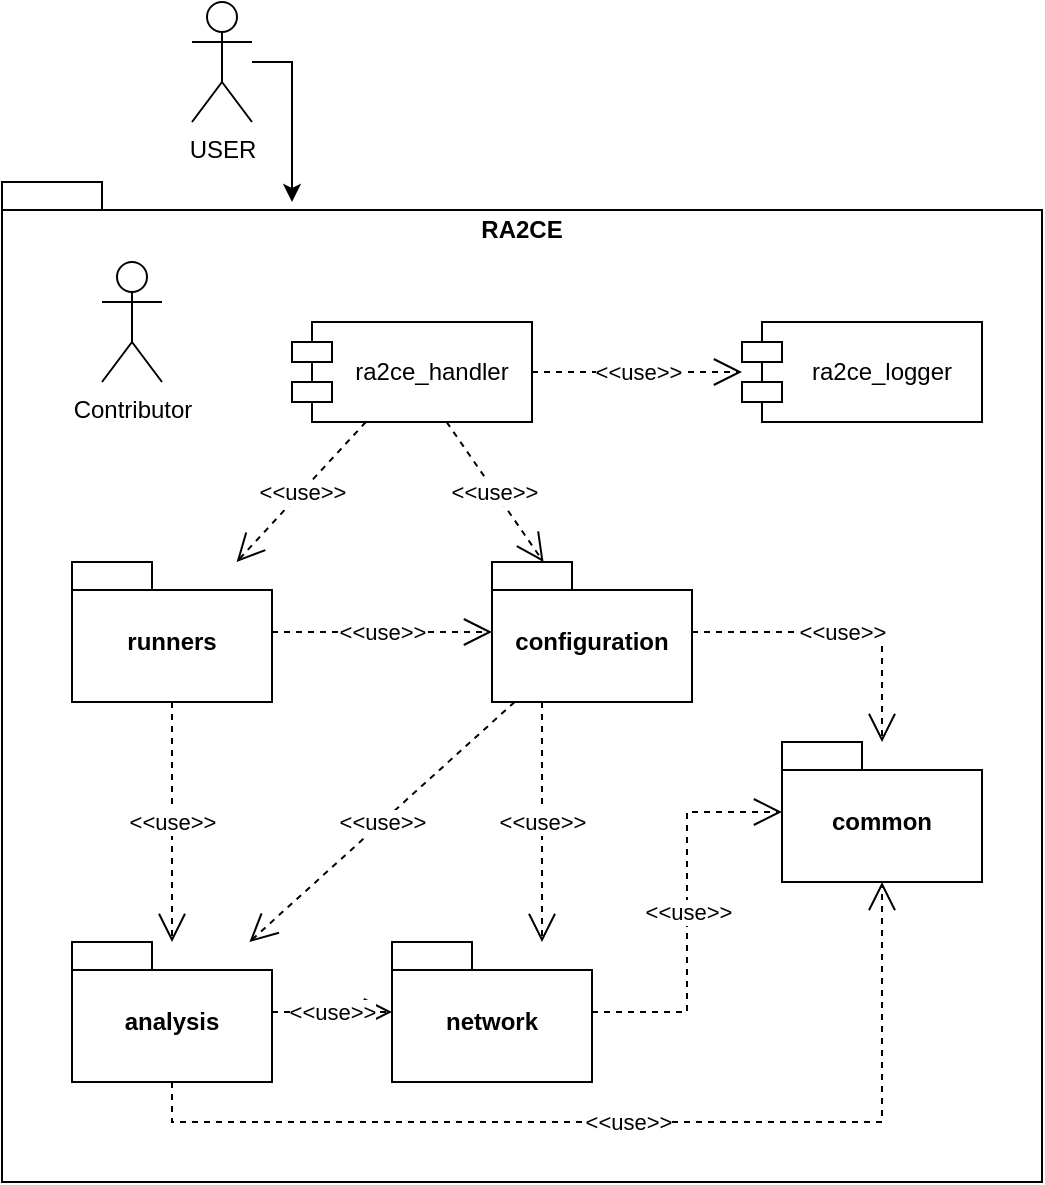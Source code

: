 <mxfile version="23.1.5" type="device" pages="6">
  <diagram id="Rp2NDlzOlhKS_G9DzCgf" name="Package overview">
    <mxGraphModel dx="1434" dy="844" grid="1" gridSize="10" guides="1" tooltips="1" connect="1" arrows="1" fold="1" page="1" pageScale="1" pageWidth="850" pageHeight="1100" math="0" shadow="0">
      <root>
        <mxCell id="0" />
        <mxCell id="1" parent="0" />
        <mxCell id="qSuyjAUSTVR3OFU4OLkO-1" value="RA2CE" style="shape=folder;fontStyle=1;spacingTop=10;tabWidth=40;tabHeight=14;tabPosition=left;html=1;whiteSpace=wrap;verticalAlign=top;" parent="1" vertex="1">
          <mxGeometry x="140" y="200" width="520" height="500" as="geometry" />
        </mxCell>
        <mxCell id="DDgb_ZeBUq6CpwSrKfSQ-6" value="" style="edgeStyle=orthogonalEdgeStyle;rounded=0;orthogonalLoop=1;jettySize=auto;html=1;" parent="1" edge="1">
          <mxGeometry relative="1" as="geometry">
            <Array as="points">
              <mxPoint x="823" y="470" />
              <mxPoint x="630" y="470" />
            </Array>
            <mxPoint x="823" y="450" as="sourcePoint" />
          </mxGeometry>
        </mxCell>
        <mxCell id="DDgb_ZeBUq6CpwSrKfSQ-1" value="USER" style="shape=umlActor;verticalLabelPosition=bottom;verticalAlign=top;html=1;outlineConnect=0;" parent="1" vertex="1">
          <mxGeometry x="235" y="110" width="30" height="60" as="geometry" />
        </mxCell>
        <mxCell id="DDgb_ZeBUq6CpwSrKfSQ-39" style="edgeStyle=orthogonalEdgeStyle;rounded=0;orthogonalLoop=1;jettySize=auto;html=1;" parent="1" source="DDgb_ZeBUq6CpwSrKfSQ-1" edge="1">
          <mxGeometry relative="1" as="geometry">
            <mxPoint x="285" y="210" as="targetPoint" />
            <Array as="points">
              <mxPoint x="285" y="140" />
            </Array>
          </mxGeometry>
        </mxCell>
        <mxCell id="DDgb_ZeBUq6CpwSrKfSQ-42" value="ra2ce_handler" style="shape=module;align=left;spacingLeft=20;align=center;verticalAlign=middle;whiteSpace=wrap;html=1;" parent="1" vertex="1">
          <mxGeometry x="285" y="270" width="120" height="50" as="geometry" />
        </mxCell>
        <mxCell id="DDgb_ZeBUq6CpwSrKfSQ-43" value="ra2ce_logger" style="shape=module;align=left;spacingLeft=20;align=center;verticalAlign=middle;whiteSpace=wrap;html=1;" parent="1" vertex="1">
          <mxGeometry x="510" y="270" width="120" height="50" as="geometry" />
        </mxCell>
        <mxCell id="DDgb_ZeBUq6CpwSrKfSQ-46" value="runners" style="shape=folder;fontStyle=1;spacingTop=10;tabWidth=40;tabHeight=14;tabPosition=left;html=1;whiteSpace=wrap;" parent="1" vertex="1">
          <mxGeometry x="175" y="390" width="100" height="70" as="geometry" />
        </mxCell>
        <mxCell id="EjRnbaxujVqeLgnCOcmt-1" value="&amp;lt;&amp;lt;use&amp;gt;&amp;gt;" style="endArrow=open;endSize=12;dashed=1;html=1;rounded=0;" parent="1" source="DDgb_ZeBUq6CpwSrKfSQ-42" target="DDgb_ZeBUq6CpwSrKfSQ-43" edge="1">
          <mxGeometry width="160" relative="1" as="geometry">
            <mxPoint x="675" y="440" as="sourcePoint" />
            <mxPoint x="835" y="440" as="targetPoint" />
          </mxGeometry>
        </mxCell>
        <mxCell id="EjRnbaxujVqeLgnCOcmt-3" value="&amp;lt;&amp;lt;use&amp;gt;&amp;gt;" style="endArrow=open;endSize=12;dashed=1;html=1;rounded=0;" parent="1" source="DDgb_ZeBUq6CpwSrKfSQ-42" target="DDgb_ZeBUq6CpwSrKfSQ-46" edge="1">
          <mxGeometry width="160" relative="1" as="geometry">
            <mxPoint x="415" y="305" as="sourcePoint" />
            <mxPoint x="565" y="305" as="targetPoint" />
          </mxGeometry>
        </mxCell>
        <mxCell id="EjRnbaxujVqeLgnCOcmt-4" value="&amp;lt;&amp;lt;use&amp;gt;&amp;gt;" style="endArrow=open;endSize=12;dashed=1;html=1;rounded=0;" parent="1" source="DDgb_ZeBUq6CpwSrKfSQ-42" target="DDgb_ZeBUq6CpwSrKfSQ-49" edge="1">
          <mxGeometry width="160" relative="1" as="geometry">
            <mxPoint x="555" y="450" as="sourcePoint" />
            <mxPoint x="715" y="450" as="targetPoint" />
          </mxGeometry>
        </mxCell>
        <mxCell id="EjRnbaxujVqeLgnCOcmt-12" value="&amp;lt;&amp;lt;use&amp;gt;&amp;gt;" style="endArrow=open;endSize=12;dashed=1;html=1;rounded=0;" parent="1" source="DDgb_ZeBUq6CpwSrKfSQ-46" target="DDgb_ZeBUq6CpwSrKfSQ-49" edge="1">
          <mxGeometry width="160" relative="1" as="geometry">
            <mxPoint x="555" y="440" as="sourcePoint" />
            <mxPoint x="715" y="440" as="targetPoint" />
          </mxGeometry>
        </mxCell>
        <mxCell id="DDgb_ZeBUq6CpwSrKfSQ-44" value="common" style="shape=folder;fontStyle=1;spacingTop=10;tabWidth=40;tabHeight=14;tabPosition=left;html=1;whiteSpace=wrap;" parent="1" vertex="1">
          <mxGeometry x="530" y="480" width="100" height="70" as="geometry" />
        </mxCell>
        <mxCell id="DDgb_ZeBUq6CpwSrKfSQ-49" value="configuration" style="shape=folder;fontStyle=1;spacingTop=10;tabWidth=40;tabHeight=14;tabPosition=left;html=1;whiteSpace=wrap;" parent="1" vertex="1">
          <mxGeometry x="385" y="390" width="100" height="70" as="geometry" />
        </mxCell>
        <mxCell id="EjRnbaxujVqeLgnCOcmt-7" value="&amp;lt;&amp;lt;use&amp;gt;&amp;gt;" style="endArrow=open;endSize=12;dashed=1;html=1;rounded=0;" parent="1" source="DDgb_ZeBUq6CpwSrKfSQ-49" target="DDgb_ZeBUq6CpwSrKfSQ-44" edge="1">
          <mxGeometry width="160" relative="1" as="geometry">
            <mxPoint x="555" y="450" as="sourcePoint" />
            <mxPoint x="715" y="450" as="targetPoint" />
            <Array as="points">
              <mxPoint x="580" y="425" />
            </Array>
          </mxGeometry>
        </mxCell>
        <mxCell id="EjRnbaxujVqeLgnCOcmt-13" value="" style="group" parent="1" vertex="1" connectable="0">
          <mxGeometry x="175" y="490" width="260" height="160" as="geometry" />
        </mxCell>
        <mxCell id="DDgb_ZeBUq6CpwSrKfSQ-40" value="analysis" style="shape=folder;fontStyle=1;spacingTop=10;tabWidth=40;tabHeight=14;tabPosition=left;html=1;whiteSpace=wrap;" parent="EjRnbaxujVqeLgnCOcmt-13" vertex="1">
          <mxGeometry y="90" width="100" height="70" as="geometry" />
        </mxCell>
        <mxCell id="DDgb_ZeBUq6CpwSrKfSQ-45" value="network" style="shape=folder;fontStyle=1;spacingTop=10;tabWidth=40;tabHeight=14;tabPosition=left;html=1;whiteSpace=wrap;" parent="EjRnbaxujVqeLgnCOcmt-13" vertex="1">
          <mxGeometry x="160" y="90" width="100" height="70" as="geometry" />
        </mxCell>
        <mxCell id="EjRnbaxujVqeLgnCOcmt-10" value="&amp;lt;&amp;lt;use&amp;gt;&amp;gt;" style="endArrow=open;endSize=12;dashed=1;html=1;rounded=0;" parent="EjRnbaxujVqeLgnCOcmt-13" source="DDgb_ZeBUq6CpwSrKfSQ-40" target="DDgb_ZeBUq6CpwSrKfSQ-45" edge="1">
          <mxGeometry width="160" relative="1" as="geometry">
            <mxPoint x="650" y="350" as="sourcePoint" />
            <mxPoint x="810" y="350" as="targetPoint" />
          </mxGeometry>
        </mxCell>
        <mxCell id="EjRnbaxujVqeLgnCOcmt-5" value="&amp;lt;&amp;lt;use&amp;gt;&amp;gt;" style="endArrow=open;endSize=12;dashed=1;html=1;rounded=0;" parent="1" source="DDgb_ZeBUq6CpwSrKfSQ-40" target="DDgb_ZeBUq6CpwSrKfSQ-44" edge="1">
          <mxGeometry width="160" relative="1" as="geometry">
            <mxPoint x="555" y="450" as="sourcePoint" />
            <mxPoint x="715" y="450" as="targetPoint" />
            <Array as="points">
              <mxPoint x="225" y="670" />
              <mxPoint x="580" y="670" />
            </Array>
          </mxGeometry>
        </mxCell>
        <mxCell id="EjRnbaxujVqeLgnCOcmt-14" value="&amp;lt;&amp;lt;use&amp;gt;&amp;gt;" style="endArrow=open;endSize=12;dashed=1;html=1;rounded=0;" parent="1" source="DDgb_ZeBUq6CpwSrKfSQ-46" target="DDgb_ZeBUq6CpwSrKfSQ-40" edge="1">
          <mxGeometry width="160" relative="1" as="geometry">
            <mxPoint x="385" y="430" as="sourcePoint" />
            <mxPoint x="545" y="430" as="targetPoint" />
          </mxGeometry>
        </mxCell>
        <mxCell id="EjRnbaxujVqeLgnCOcmt-9" value="&amp;lt;&amp;lt;use&amp;gt;&amp;gt;" style="endArrow=open;endSize=12;dashed=1;html=1;rounded=0;elbow=vertical;" parent="1" source="DDgb_ZeBUq6CpwSrKfSQ-49" target="DDgb_ZeBUq6CpwSrKfSQ-40" edge="1">
          <mxGeometry width="160" relative="1" as="geometry">
            <mxPoint x="745" y="460" as="sourcePoint" />
            <mxPoint x="905" y="460" as="targetPoint" />
            <mxPoint as="offset" />
          </mxGeometry>
        </mxCell>
        <mxCell id="EjRnbaxujVqeLgnCOcmt-6" value="&amp;lt;&amp;lt;use&amp;gt;&amp;gt;" style="endArrow=open;endSize=12;dashed=1;html=1;rounded=0;edgeStyle=elbowEdgeStyle;" parent="1" source="DDgb_ZeBUq6CpwSrKfSQ-45" target="DDgb_ZeBUq6CpwSrKfSQ-44" edge="1">
          <mxGeometry width="160" relative="1" as="geometry">
            <mxPoint x="495" y="626.521" as="sourcePoint" />
            <mxPoint x="625" y="569.999" as="targetPoint" />
          </mxGeometry>
        </mxCell>
        <mxCell id="EjRnbaxujVqeLgnCOcmt-8" value="&amp;lt;&amp;lt;use&amp;gt;&amp;gt;" style="endArrow=open;endSize=12;dashed=1;html=1;rounded=0;edgeStyle=elbowEdgeStyle;" parent="1" source="DDgb_ZeBUq6CpwSrKfSQ-49" target="DDgb_ZeBUq6CpwSrKfSQ-45" edge="1">
          <mxGeometry width="160" relative="1" as="geometry">
            <mxPoint x="745" y="460" as="sourcePoint" />
            <mxPoint x="905" y="460" as="targetPoint" />
          </mxGeometry>
        </mxCell>
        <mxCell id="DDgb_ZeBUq6CpwSrKfSQ-8" value="Contributor" style="shape=umlActor;verticalLabelPosition=bottom;verticalAlign=top;html=1;outlineConnect=0;rotation=0;" parent="1" vertex="1">
          <mxGeometry x="190" y="240" width="30" height="60" as="geometry" />
        </mxCell>
      </root>
    </mxGraphModel>
  </diagram>
  <diagram id="_SzPEkcs4c-AnB0c7pbD" name="network">
    <mxGraphModel dx="1434" dy="844" grid="1" gridSize="10" guides="1" tooltips="1" connect="1" arrows="1" fold="1" page="1" pageScale="1" pageWidth="850" pageHeight="1100" math="0" shadow="0">
      <root>
        <mxCell id="0" />
        <mxCell id="1" parent="0" />
      </root>
    </mxGraphModel>
  </diagram>
  <diagram id="nIc-uuyCZ1bMmT14HSK6" name="General Overview">
    <mxGraphModel dx="1674" dy="844" grid="1" gridSize="10" guides="1" tooltips="1" connect="1" arrows="1" fold="1" page="1" pageScale="1" pageWidth="1100" pageHeight="850" math="0" shadow="0">
      <root>
        <mxCell id="0" />
        <mxCell id="1" parent="0" />
        <mxCell id="ljIQnTwFFSGdK2bvqgEi-79" style="edgeStyle=orthogonalEdgeStyle;rounded=0;orthogonalLoop=1;jettySize=auto;html=1;" parent="1" source="ljIQnTwFFSGdK2bvqgEi-1" target="ljIQnTwFFSGdK2bvqgEi-77" edge="1">
          <mxGeometry relative="1" as="geometry" />
        </mxCell>
        <mxCell id="ljIQnTwFFSGdK2bvqgEi-1" value="USER" style="shape=umlActor;verticalLabelPosition=bottom;verticalAlign=top;html=1;outlineConnect=0;" parent="1" vertex="1">
          <mxGeometry x="715" y="10" width="30" height="60" as="geometry" />
        </mxCell>
        <mxCell id="ljIQnTwFFSGdK2bvqgEi-77" value="RA2CE" style="swimlane;rotation=0;" parent="1" vertex="1">
          <mxGeometry x="20" y="160" width="1700" height="670" as="geometry" />
        </mxCell>
        <mxCell id="ljIQnTwFFSGdK2bvqgEi-18" value="ConfigFactory" style="rounded=0;whiteSpace=wrap;html=1;rotation=0;" parent="ljIQnTwFFSGdK2bvqgEi-77" vertex="1">
          <mxGeometry x="672" y="260" width="120" height="60" as="geometry" />
        </mxCell>
        <mxCell id="ljIQnTwFFSGdK2bvqgEi-65" style="edgeStyle=orthogonalEdgeStyle;rounded=0;orthogonalLoop=1;jettySize=auto;html=1;entryX=0.5;entryY=0;entryDx=0;entryDy=0;" parent="ljIQnTwFFSGdK2bvqgEi-77" target="ljIQnTwFFSGdK2bvqgEi-18" edge="1">
          <mxGeometry relative="1" as="geometry">
            <mxPoint x="520" y="180" as="sourcePoint" />
          </mxGeometry>
        </mxCell>
        <mxCell id="ljIQnTwFFSGdK2bvqgEi-29" value="" style="edgeStyle=orthogonalEdgeStyle;rounded=0;orthogonalLoop=1;jettySize=auto;html=1;" parent="ljIQnTwFFSGdK2bvqgEi-77" target="ljIQnTwFFSGdK2bvqgEi-28" edge="1">
          <mxGeometry relative="1" as="geometry">
            <mxPoint x="400" y="180" as="sourcePoint" />
          </mxGeometry>
        </mxCell>
        <mxCell id="ljIQnTwFFSGdK2bvqgEi-42" value="" style="edgeStyle=orthogonalEdgeStyle;rounded=0;orthogonalLoop=1;jettySize=auto;html=1;" parent="ljIQnTwFFSGdK2bvqgEi-77" source="ljIQnTwFFSGdK2bvqgEi-18" target="ljIQnTwFFSGdK2bvqgEi-41" edge="1">
          <mxGeometry relative="1" as="geometry">
            <Array as="points">
              <mxPoint x="733" y="340" />
              <mxPoint x="540" y="340" />
            </Array>
          </mxGeometry>
        </mxCell>
        <mxCell id="ljIQnTwFFSGdK2bvqgEi-45" value="" style="edgeStyle=orthogonalEdgeStyle;rounded=0;orthogonalLoop=1;jettySize=auto;html=1;entryX=0.5;entryY=0;entryDx=0;entryDy=0;" parent="ljIQnTwFFSGdK2bvqgEi-77" source="ljIQnTwFFSGdK2bvqgEi-18" target="ljIQnTwFFSGdK2bvqgEi-46" edge="1">
          <mxGeometry relative="1" as="geometry">
            <Array as="points">
              <mxPoint x="733" y="340" />
              <mxPoint x="850" y="340" />
            </Array>
            <mxPoint x="720" y="480" as="targetPoint" />
          </mxGeometry>
        </mxCell>
        <mxCell id="ljIQnTwFFSGdK2bvqgEi-80" value="Contributor" style="shape=umlActor;verticalLabelPosition=bottom;verticalAlign=top;html=1;outlineConnect=0;rotation=0;" parent="ljIQnTwFFSGdK2bvqgEi-77" vertex="1">
          <mxGeometry x="80" y="70" width="30" height="60" as="geometry" />
        </mxCell>
        <mxCell id="ljIQnTwFFSGdK2bvqgEi-95" value="" style="group;rotation=90;direction=west;" parent="ljIQnTwFFSGdK2bvqgEi-77" vertex="1" connectable="0">
          <mxGeometry x="1110" y="160" width="520" height="290" as="geometry" />
        </mxCell>
        <mxCell id="ljIQnTwFFSGdK2bvqgEi-8" value="ConfigWrapper" style="rounded=0;whiteSpace=wrap;html=1;rotation=0;" parent="ljIQnTwFFSGdK2bvqgEi-95" vertex="1">
          <mxGeometry x="200" width="120" height="60" as="geometry" />
        </mxCell>
        <mxCell id="ljIQnTwFFSGdK2bvqgEi-10" value="AnalysisConfig" style="rounded=0;whiteSpace=wrap;html=1;rotation=0;" parent="ljIQnTwFFSGdK2bvqgEi-95" vertex="1">
          <mxGeometry x="70" y="120" width="120" height="60" as="geometry" />
        </mxCell>
        <mxCell id="ljIQnTwFFSGdK2bvqgEi-12" value="NetworkConfig" style="whiteSpace=wrap;html=1;rounded=0;rotation=0;" parent="ljIQnTwFFSGdK2bvqgEi-95" vertex="1">
          <mxGeometry x="320" y="120" width="120" height="60" as="geometry" />
        </mxCell>
        <mxCell id="ljIQnTwFFSGdK2bvqgEi-82" value="DirectAnalysis" style="rounded=0;whiteSpace=wrap;html=1;rotation=0;" parent="ljIQnTwFFSGdK2bvqgEi-95" vertex="1">
          <mxGeometry y="230" width="120" height="60" as="geometry" />
        </mxCell>
        <mxCell id="ljIQnTwFFSGdK2bvqgEi-84" value="IndirectAnalysis" style="rounded=0;whiteSpace=wrap;html=1;rotation=0;" parent="ljIQnTwFFSGdK2bvqgEi-95" vertex="1">
          <mxGeometry x="130" y="230" width="120" height="60" as="geometry" />
        </mxCell>
        <mxCell id="ljIQnTwFFSGdK2bvqgEi-86" value="Network" style="rounded=0;whiteSpace=wrap;html=1;rotation=0;" parent="ljIQnTwFFSGdK2bvqgEi-95" vertex="1">
          <mxGeometry x="260" y="230" width="120" height="60" as="geometry" />
        </mxCell>
        <mxCell id="ljIQnTwFFSGdK2bvqgEi-85" value="Hazard" style="rounded=0;whiteSpace=wrap;html=1;rotation=0;" parent="ljIQnTwFFSGdK2bvqgEi-95" vertex="1">
          <mxGeometry x="400" y="230" width="120" height="60" as="geometry" />
        </mxCell>
        <mxCell id="ljIQnTwFFSGdK2bvqgEi-93" style="edgeStyle=orthogonalEdgeStyle;rounded=0;orthogonalLoop=1;jettySize=auto;html=1;exitX=0.5;exitY=1;exitDx=0;exitDy=0;" parent="ljIQnTwFFSGdK2bvqgEi-95" source="ljIQnTwFFSGdK2bvqgEi-8" target="ljIQnTwFFSGdK2bvqgEi-10" edge="1">
          <mxGeometry relative="1" as="geometry">
            <Array as="points">
              <mxPoint x="260" y="85" />
              <mxPoint x="130" y="85" />
            </Array>
          </mxGeometry>
        </mxCell>
        <mxCell id="ljIQnTwFFSGdK2bvqgEi-13" value="" style="edgeStyle=orthogonalEdgeStyle;rounded=0;orthogonalLoop=1;jettySize=auto;html=1;" parent="ljIQnTwFFSGdK2bvqgEi-95" source="ljIQnTwFFSGdK2bvqgEi-8" target="ljIQnTwFFSGdK2bvqgEi-12" edge="1">
          <mxGeometry relative="1" as="geometry">
            <Array as="points" />
          </mxGeometry>
        </mxCell>
        <mxCell id="ljIQnTwFFSGdK2bvqgEi-89" style="edgeStyle=orthogonalEdgeStyle;rounded=0;orthogonalLoop=1;jettySize=auto;html=1;exitX=0.5;exitY=1;exitDx=0;exitDy=0;" parent="ljIQnTwFFSGdK2bvqgEi-95" source="ljIQnTwFFSGdK2bvqgEi-10" target="ljIQnTwFFSGdK2bvqgEi-82" edge="1">
          <mxGeometry relative="1" as="geometry" />
        </mxCell>
        <mxCell id="ljIQnTwFFSGdK2bvqgEi-91" style="edgeStyle=orthogonalEdgeStyle;rounded=0;orthogonalLoop=1;jettySize=auto;html=1;exitX=0.5;exitY=1;exitDx=0;exitDy=0;" parent="ljIQnTwFFSGdK2bvqgEi-95" source="ljIQnTwFFSGdK2bvqgEi-10" target="ljIQnTwFFSGdK2bvqgEi-84" edge="1">
          <mxGeometry relative="1" as="geometry" />
        </mxCell>
        <mxCell id="ljIQnTwFFSGdK2bvqgEi-87" style="edgeStyle=orthogonalEdgeStyle;rounded=0;orthogonalLoop=1;jettySize=auto;html=1;exitX=0.5;exitY=1;exitDx=0;exitDy=0;" parent="ljIQnTwFFSGdK2bvqgEi-95" source="ljIQnTwFFSGdK2bvqgEi-12" target="ljIQnTwFFSGdK2bvqgEi-86" edge="1">
          <mxGeometry relative="1" as="geometry" />
        </mxCell>
        <mxCell id="ljIQnTwFFSGdK2bvqgEi-88" style="edgeStyle=orthogonalEdgeStyle;rounded=0;orthogonalLoop=1;jettySize=auto;html=1;exitX=0.5;exitY=1;exitDx=0;exitDy=0;" parent="ljIQnTwFFSGdK2bvqgEi-95" source="ljIQnTwFFSGdK2bvqgEi-12" target="ljIQnTwFFSGdK2bvqgEi-85" edge="1">
          <mxGeometry relative="1" as="geometry" />
        </mxCell>
        <mxCell id="ljIQnTwFFSGdK2bvqgEi-96" value="" style="group" parent="ljIQnTwFFSGdK2bvqgEi-77" vertex="1" connectable="0">
          <mxGeometry x="350" y="370" width="492" height="260" as="geometry" />
        </mxCell>
        <mxCell id="ljIQnTwFFSGdK2bvqgEi-98" value="" style="group" parent="ljIQnTwFFSGdK2bvqgEi-96" vertex="1" connectable="0">
          <mxGeometry x="90" y="40" width="200" height="150" as="geometry" />
        </mxCell>
        <mxCell id="ljIQnTwFFSGdK2bvqgEi-16" value="NetworkConfigData" style="whiteSpace=wrap;html=1;rounded=0;rotation=0;" parent="ljIQnTwFFSGdK2bvqgEi-98" vertex="1">
          <mxGeometry x="25" y="90" width="150" height="60" as="geometry" />
        </mxCell>
        <mxCell id="ljIQnTwFFSGdK2bvqgEi-41" value="NetworkConfigDataReader" style="whiteSpace=wrap;html=1;rounded=0;rotation=0;" parent="ljIQnTwFFSGdK2bvqgEi-98" vertex="1">
          <mxGeometry width="200" height="60" as="geometry" />
        </mxCell>
        <mxCell id="ljIQnTwFFSGdK2bvqgEi-53" style="edgeStyle=orthogonalEdgeStyle;rounded=0;orthogonalLoop=1;jettySize=auto;html=1;" parent="ljIQnTwFFSGdK2bvqgEi-98" source="ljIQnTwFFSGdK2bvqgEi-41" target="ljIQnTwFFSGdK2bvqgEi-16" edge="1">
          <mxGeometry relative="1" as="geometry" />
        </mxCell>
        <mxCell id="ljIQnTwFFSGdK2bvqgEi-97" value="" style="group" parent="ljIQnTwFFSGdK2bvqgEi-77" vertex="1" connectable="0">
          <mxGeometry x="50" y="260" width="310" height="280" as="geometry" />
        </mxCell>
        <mxCell id="ljIQnTwFFSGdK2bvqgEi-28" value="AnalysisRunnerFactory" style="whiteSpace=wrap;html=1;rounded=0;rotation=0;" parent="ljIQnTwFFSGdK2bvqgEi-97" vertex="1">
          <mxGeometry x="75" width="160" height="60" as="geometry" />
        </mxCell>
        <mxCell id="ljIQnTwFFSGdK2bvqgEi-30" value="AnalysisRunner" style="whiteSpace=wrap;html=1;rounded=0;rotation=0;" parent="ljIQnTwFFSGdK2bvqgEi-97" vertex="1">
          <mxGeometry x="95" y="110" width="120" height="60" as="geometry" />
        </mxCell>
        <mxCell id="ljIQnTwFFSGdK2bvqgEi-32" value="IndirectAnalysisRunner" style="whiteSpace=wrap;html=1;rounded=0;rotation=0;" parent="ljIQnTwFFSGdK2bvqgEi-97" vertex="1">
          <mxGeometry x="170" y="220" width="140" height="60" as="geometry" />
        </mxCell>
        <mxCell id="ljIQnTwFFSGdK2bvqgEi-35" value="DirectAnalysisRunner" style="whiteSpace=wrap;html=1;rounded=0;rotation=0;" parent="ljIQnTwFFSGdK2bvqgEi-97" vertex="1">
          <mxGeometry y="220" width="150" height="60" as="geometry" />
        </mxCell>
        <mxCell id="ljIQnTwFFSGdK2bvqgEi-31" value="" style="edgeStyle=orthogonalEdgeStyle;rounded=0;orthogonalLoop=1;jettySize=auto;html=1;" parent="ljIQnTwFFSGdK2bvqgEi-97" source="ljIQnTwFFSGdK2bvqgEi-28" target="ljIQnTwFFSGdK2bvqgEi-30" edge="1">
          <mxGeometry relative="1" as="geometry" />
        </mxCell>
        <mxCell id="ljIQnTwFFSGdK2bvqgEi-33" value="" style="edgeStyle=orthogonalEdgeStyle;rounded=0;orthogonalLoop=1;jettySize=auto;html=1;" parent="ljIQnTwFFSGdK2bvqgEi-97" source="ljIQnTwFFSGdK2bvqgEi-30" target="ljIQnTwFFSGdK2bvqgEi-32" edge="1">
          <mxGeometry relative="1" as="geometry" />
        </mxCell>
        <mxCell id="ljIQnTwFFSGdK2bvqgEi-36" style="edgeStyle=orthogonalEdgeStyle;rounded=0;orthogonalLoop=1;jettySize=auto;html=1;" parent="ljIQnTwFFSGdK2bvqgEi-97" source="ljIQnTwFFSGdK2bvqgEi-30" target="ljIQnTwFFSGdK2bvqgEi-35" edge="1">
          <mxGeometry relative="1" as="geometry" />
        </mxCell>
        <mxCell id="ljIQnTwFFSGdK2bvqgEi-14" value="AnalysisConfigData" style="whiteSpace=wrap;html=1;rounded=0;rotation=0;" parent="ljIQnTwFFSGdK2bvqgEi-77" vertex="1">
          <mxGeometry x="730" y="510" width="240" height="60" as="geometry" />
        </mxCell>
        <mxCell id="ljIQnTwFFSGdK2bvqgEi-46" value="AnalysisConfigDataReader" style="whiteSpace=wrap;html=1;rounded=0;rotation=0;" parent="ljIQnTwFFSGdK2bvqgEi-77" vertex="1">
          <mxGeometry x="750" y="420" width="200" height="60" as="geometry" />
        </mxCell>
        <mxCell id="ljIQnTwFFSGdK2bvqgEi-54" style="edgeStyle=orthogonalEdgeStyle;rounded=0;orthogonalLoop=1;jettySize=auto;html=1;" parent="ljIQnTwFFSGdK2bvqgEi-77" source="ljIQnTwFFSGdK2bvqgEi-46" target="ljIQnTwFFSGdK2bvqgEi-14" edge="1">
          <mxGeometry relative="1" as="geometry" />
        </mxCell>
        <mxCell id="Z59CMIi-VY8A_9yOZK_S-1" value="RA2CE HANDLER" style="rounded=0;whiteSpace=wrap;html=1;rotation=0;" parent="ljIQnTwFFSGdK2bvqgEi-77" vertex="1">
          <mxGeometry x="400" y="150" width="120" height="60" as="geometry" />
        </mxCell>
        <mxCell id="9qk-Bt4W44y3nDuAmLPf-1" style="edgeStyle=orthogonalEdgeStyle;rounded=0;orthogonalLoop=1;jettySize=auto;html=1;entryX=0.5;entryY=0;entryDx=0;entryDy=0;" parent="ljIQnTwFFSGdK2bvqgEi-77" source="Z59CMIi-VY8A_9yOZK_S-2" target="Z59CMIi-VY8A_9yOZK_S-1" edge="1">
          <mxGeometry relative="1" as="geometry" />
        </mxCell>
        <mxCell id="Z59CMIi-VY8A_9yOZK_S-2" value="MAIN" style="rounded=0;whiteSpace=wrap;html=1;rotation=0;" parent="ljIQnTwFFSGdK2bvqgEi-77" vertex="1">
          <mxGeometry x="400" y="50" width="120" height="60" as="geometry" />
        </mxCell>
      </root>
    </mxGraphModel>
  </diagram>
  <diagram id="g5gq4qHL1uzl4XZIBAZN" name="ConfigWrapper">
    <mxGraphModel dx="1674" dy="844" grid="1" gridSize="10" guides="1" tooltips="1" connect="1" arrows="1" fold="1" page="1" pageScale="1" pageWidth="1100" pageHeight="850" math="0" shadow="0">
      <root>
        <mxCell id="0" />
        <mxCell id="1" parent="0" />
        <mxCell id="0GZiVuG526R9PfzZzMAX-50" value="" style="group;rotation=0;" parent="1" vertex="1" connectable="0">
          <mxGeometry x="280" y="260" width="520" height="290" as="geometry" />
        </mxCell>
        <mxCell id="0GZiVuG526R9PfzZzMAX-51" value="ConfigWrapper" style="rounded=0;whiteSpace=wrap;html=1;rotation=0;" parent="0GZiVuG526R9PfzZzMAX-50" vertex="1">
          <mxGeometry x="200" width="120" height="60" as="geometry" />
        </mxCell>
        <mxCell id="0GZiVuG526R9PfzZzMAX-52" value="AnalysisConfig" style="rounded=0;whiteSpace=wrap;html=1;rotation=0;" parent="0GZiVuG526R9PfzZzMAX-50" vertex="1">
          <mxGeometry x="70" y="120" width="120" height="60" as="geometry" />
        </mxCell>
        <mxCell id="0GZiVuG526R9PfzZzMAX-53" value="NetworkConfig" style="whiteSpace=wrap;html=1;rounded=0;rotation=0;" parent="0GZiVuG526R9PfzZzMAX-50" vertex="1">
          <mxGeometry x="320" y="120" width="120" height="60" as="geometry" />
        </mxCell>
        <mxCell id="0GZiVuG526R9PfzZzMAX-54" value="DirectAnalysis" style="rounded=0;whiteSpace=wrap;html=1;rotation=0;" parent="0GZiVuG526R9PfzZzMAX-50" vertex="1">
          <mxGeometry y="230" width="120" height="60" as="geometry" />
        </mxCell>
        <mxCell id="0GZiVuG526R9PfzZzMAX-55" value="IndirectAnalysis" style="rounded=0;whiteSpace=wrap;html=1;rotation=0;" parent="0GZiVuG526R9PfzZzMAX-50" vertex="1">
          <mxGeometry x="130" y="230" width="120" height="60" as="geometry" />
        </mxCell>
        <mxCell id="0GZiVuG526R9PfzZzMAX-56" value="Network" style="rounded=0;whiteSpace=wrap;html=1;rotation=0;" parent="0GZiVuG526R9PfzZzMAX-50" vertex="1">
          <mxGeometry x="260" y="230" width="120" height="60" as="geometry" />
        </mxCell>
        <mxCell id="0GZiVuG526R9PfzZzMAX-57" value="Hazard" style="rounded=0;whiteSpace=wrap;html=1;rotation=0;" parent="0GZiVuG526R9PfzZzMAX-50" vertex="1">
          <mxGeometry x="400" y="230" width="120" height="60" as="geometry" />
        </mxCell>
        <mxCell id="0GZiVuG526R9PfzZzMAX-58" style="edgeStyle=orthogonalEdgeStyle;rounded=0;orthogonalLoop=1;jettySize=auto;html=1;exitX=0.5;exitY=1;exitDx=0;exitDy=0;" parent="0GZiVuG526R9PfzZzMAX-50" source="0GZiVuG526R9PfzZzMAX-51" target="0GZiVuG526R9PfzZzMAX-52" edge="1">
          <mxGeometry relative="1" as="geometry">
            <Array as="points">
              <mxPoint x="260" y="90" />
              <mxPoint x="130" y="90" />
            </Array>
          </mxGeometry>
        </mxCell>
        <mxCell id="0GZiVuG526R9PfzZzMAX-59" value="" style="edgeStyle=orthogonalEdgeStyle;rounded=0;orthogonalLoop=1;jettySize=auto;html=1;" parent="0GZiVuG526R9PfzZzMAX-50" source="0GZiVuG526R9PfzZzMAX-51" target="0GZiVuG526R9PfzZzMAX-53" edge="1">
          <mxGeometry relative="1" as="geometry">
            <Array as="points" />
          </mxGeometry>
        </mxCell>
        <mxCell id="0GZiVuG526R9PfzZzMAX-60" style="edgeStyle=orthogonalEdgeStyle;rounded=0;orthogonalLoop=1;jettySize=auto;html=1;exitX=0.5;exitY=1;exitDx=0;exitDy=0;" parent="0GZiVuG526R9PfzZzMAX-50" source="0GZiVuG526R9PfzZzMAX-52" target="0GZiVuG526R9PfzZzMAX-54" edge="1">
          <mxGeometry relative="1" as="geometry" />
        </mxCell>
        <mxCell id="0GZiVuG526R9PfzZzMAX-61" style="edgeStyle=orthogonalEdgeStyle;rounded=0;orthogonalLoop=1;jettySize=auto;html=1;exitX=0.5;exitY=1;exitDx=0;exitDy=0;" parent="0GZiVuG526R9PfzZzMAX-50" source="0GZiVuG526R9PfzZzMAX-52" target="0GZiVuG526R9PfzZzMAX-55" edge="1">
          <mxGeometry relative="1" as="geometry" />
        </mxCell>
        <mxCell id="0GZiVuG526R9PfzZzMAX-62" style="edgeStyle=orthogonalEdgeStyle;rounded=0;orthogonalLoop=1;jettySize=auto;html=1;exitX=0.5;exitY=1;exitDx=0;exitDy=0;" parent="0GZiVuG526R9PfzZzMAX-50" source="0GZiVuG526R9PfzZzMAX-53" target="0GZiVuG526R9PfzZzMAX-56" edge="1">
          <mxGeometry relative="1" as="geometry" />
        </mxCell>
        <mxCell id="0GZiVuG526R9PfzZzMAX-63" style="edgeStyle=orthogonalEdgeStyle;rounded=0;orthogonalLoop=1;jettySize=auto;html=1;exitX=0.5;exitY=1;exitDx=0;exitDy=0;" parent="0GZiVuG526R9PfzZzMAX-50" source="0GZiVuG526R9PfzZzMAX-53" target="0GZiVuG526R9PfzZzMAX-57" edge="1">
          <mxGeometry relative="1" as="geometry" />
        </mxCell>
      </root>
    </mxGraphModel>
  </diagram>
  <diagram id="MX2OoZ_W4mvXJoh6Ynyb" name="Actors">
    <mxGraphModel dx="1674" dy="844" grid="1" gridSize="10" guides="1" tooltips="1" connect="1" arrows="1" fold="1" page="1" pageScale="1" pageWidth="1100" pageHeight="850" math="0" shadow="0">
      <root>
        <mxCell id="0" />
        <mxCell id="1" parent="0" />
        <mxCell id="FUOQjl5owTOAqfktACT8-2" value="main" style="shape=cube;whiteSpace=wrap;html=1;boundedLbl=1;backgroundOutline=1;darkOpacity=0.05;darkOpacity2=0.1;flipH=1;" parent="1" vertex="1">
          <mxGeometry x="230" y="140" width="100" height="180" as="geometry" />
        </mxCell>
        <mxCell id="FUOQjl5owTOAqfktACT8-4" style="edgeStyle=orthogonalEdgeStyle;rounded=0;orthogonalLoop=1;jettySize=auto;html=1;" parent="1" source="FUOQjl5owTOAqfktACT8-3" target="FUOQjl5owTOAqfktACT8-2" edge="1">
          <mxGeometry relative="1" as="geometry" />
        </mxCell>
        <mxCell id="FUOQjl5owTOAqfktACT8-3" value="Actor" style="shape=umlActor;verticalLabelPosition=bottom;verticalAlign=top;html=1;outlineConnect=0;" parent="1" vertex="1">
          <mxGeometry x="130" y="200" width="30" height="60" as="geometry" />
        </mxCell>
      </root>
    </mxGraphModel>
  </diagram>
  <diagram id="xYe5eCpaOpIaSW05rS1Y" name="ra2ce_handler">
    <mxGraphModel dx="1674" dy="844" grid="1" gridSize="10" guides="1" tooltips="1" connect="1" arrows="1" fold="1" page="1" pageScale="1" pageWidth="1100" pageHeight="850" math="0" shadow="0">
      <root>
        <mxCell id="0" />
        <mxCell id="1" parent="0" />
        <mxCell id="5x0HU4ocWG2Yf5jdy6bk-2" value="RA2CE HANDLER" style="rounded=0;whiteSpace=wrap;html=1;rotation=0;" parent="1" vertex="1">
          <mxGeometry x="410" y="235" width="120" height="60" as="geometry" />
        </mxCell>
        <mxCell id="5x0HU4ocWG2Yf5jdy6bk-3" value="ConfigFactory" style="rounded=0;whiteSpace=wrap;html=1;rotation=0;" parent="1" vertex="1">
          <mxGeometry x="682" y="345" width="120" height="60" as="geometry" />
        </mxCell>
        <mxCell id="5x0HU4ocWG2Yf5jdy6bk-4" style="edgeStyle=orthogonalEdgeStyle;rounded=0;orthogonalLoop=1;jettySize=auto;html=1;entryX=0.5;entryY=0;entryDx=0;entryDy=0;" parent="1" source="5x0HU4ocWG2Yf5jdy6bk-2" target="5x0HU4ocWG2Yf5jdy6bk-3" edge="1">
          <mxGeometry relative="1" as="geometry" />
        </mxCell>
        <mxCell id="5x0HU4ocWG2Yf5jdy6bk-5" value="" style="edgeStyle=orthogonalEdgeStyle;rounded=0;orthogonalLoop=1;jettySize=auto;html=1;" parent="1" source="5x0HU4ocWG2Yf5jdy6bk-2" target="5x0HU4ocWG2Yf5jdy6bk-25" edge="1">
          <mxGeometry relative="1" as="geometry" />
        </mxCell>
        <mxCell id="5x0HU4ocWG2Yf5jdy6bk-6" value="Ra2ceLogger" style="whiteSpace=wrap;html=1;rounded=0;rotation=0;" parent="1" vertex="1">
          <mxGeometry x="410" y="345" width="120" height="60" as="geometry" />
        </mxCell>
        <mxCell id="5x0HU4ocWG2Yf5jdy6bk-7" style="edgeStyle=orthogonalEdgeStyle;rounded=0;orthogonalLoop=1;jettySize=auto;html=1;exitX=0.5;exitY=1;exitDx=0;exitDy=0;" parent="1" source="5x0HU4ocWG2Yf5jdy6bk-2" target="5x0HU4ocWG2Yf5jdy6bk-6" edge="1">
          <mxGeometry relative="1" as="geometry" />
        </mxCell>
        <mxCell id="5x0HU4ocWG2Yf5jdy6bk-8" value="" style="edgeStyle=orthogonalEdgeStyle;rounded=0;orthogonalLoop=1;jettySize=auto;html=1;" parent="1" source="5x0HU4ocWG2Yf5jdy6bk-3" target="5x0HU4ocWG2Yf5jdy6bk-34" edge="1">
          <mxGeometry relative="1" as="geometry">
            <Array as="points">
              <mxPoint x="743" y="425" />
              <mxPoint x="960" y="425" />
            </Array>
          </mxGeometry>
        </mxCell>
        <mxCell id="5x0HU4ocWG2Yf5jdy6bk-9" value="" style="edgeStyle=orthogonalEdgeStyle;rounded=0;orthogonalLoop=1;jettySize=auto;html=1;" parent="1" source="5x0HU4ocWG2Yf5jdy6bk-3" target="5x0HU4ocWG2Yf5jdy6bk-15" edge="1">
          <mxGeometry relative="1" as="geometry">
            <Array as="points">
              <mxPoint x="743" y="425" />
              <mxPoint x="598" y="425" />
            </Array>
          </mxGeometry>
        </mxCell>
        <mxCell id="5x0HU4ocWG2Yf5jdy6bk-10" style="edgeStyle=orthogonalEdgeStyle;rounded=0;orthogonalLoop=1;jettySize=auto;html=1;exitX=0.5;exitY=1;exitDx=0;exitDy=0;" parent="1" source="5x0HU4ocWG2Yf5jdy6bk-11" target="5x0HU4ocWG2Yf5jdy6bk-2" edge="1">
          <mxGeometry relative="1" as="geometry" />
        </mxCell>
        <mxCell id="5x0HU4ocWG2Yf5jdy6bk-11" value="MAIN" style="rounded=0;whiteSpace=wrap;html=1;rotation=0;" parent="1" vertex="1">
          <mxGeometry x="410" y="135" width="120" height="60" as="geometry" />
        </mxCell>
        <mxCell id="5x0HU4ocWG2Yf5jdy6bk-13" value="" style="group" parent="1" vertex="1" connectable="0">
          <mxGeometry x="360" y="455" width="492" height="260" as="geometry" />
        </mxCell>
        <mxCell id="5x0HU4ocWG2Yf5jdy6bk-14" value="AnalysisWithNetworkIniConfigData" style="whiteSpace=wrap;html=1;rounded=0;rotation=0;" parent="5x0HU4ocWG2Yf5jdy6bk-13" vertex="1">
          <mxGeometry x="252" y="200" width="240" height="60" as="geometry" />
        </mxCell>
        <mxCell id="5x0HU4ocWG2Yf5jdy6bk-15" value="AnalysisConfigDataReaderFactory" style="whiteSpace=wrap;html=1;rounded=0;rotation=0;" parent="5x0HU4ocWG2Yf5jdy6bk-13" vertex="1">
          <mxGeometry x="122" width="230" height="60" as="geometry" />
        </mxCell>
        <mxCell id="5x0HU4ocWG2Yf5jdy6bk-16" value="WithNetworkConfigReader" style="whiteSpace=wrap;html=1;rounded=0;rotation=0;" parent="5x0HU4ocWG2Yf5jdy6bk-13" vertex="1">
          <mxGeometry x="272" y="110" width="200" height="60" as="geometry" />
        </mxCell>
        <mxCell id="5x0HU4ocWG2Yf5jdy6bk-17" value="WithoutNetworkConfigReader" style="whiteSpace=wrap;html=1;rounded=0;rotation=0;" parent="5x0HU4ocWG2Yf5jdy6bk-13" vertex="1">
          <mxGeometry x="22" y="110" width="200" height="60" as="geometry" />
        </mxCell>
        <mxCell id="5x0HU4ocWG2Yf5jdy6bk-18" value="AnalysisWithoutNetworkIniConfigData" style="whiteSpace=wrap;html=1;rounded=0;rotation=0;" parent="5x0HU4ocWG2Yf5jdy6bk-13" vertex="1">
          <mxGeometry y="200" width="240" height="60" as="geometry" />
        </mxCell>
        <mxCell id="5x0HU4ocWG2Yf5jdy6bk-19" style="edgeStyle=orthogonalEdgeStyle;rounded=0;orthogonalLoop=1;jettySize=auto;html=1;" parent="5x0HU4ocWG2Yf5jdy6bk-13" source="5x0HU4ocWG2Yf5jdy6bk-16" target="5x0HU4ocWG2Yf5jdy6bk-14" edge="1">
          <mxGeometry relative="1" as="geometry" />
        </mxCell>
        <mxCell id="5x0HU4ocWG2Yf5jdy6bk-20" value="" style="edgeStyle=orthogonalEdgeStyle;rounded=0;orthogonalLoop=1;jettySize=auto;html=1;" parent="5x0HU4ocWG2Yf5jdy6bk-13" source="5x0HU4ocWG2Yf5jdy6bk-15" target="5x0HU4ocWG2Yf5jdy6bk-16" edge="1">
          <mxGeometry relative="1" as="geometry" />
        </mxCell>
        <mxCell id="5x0HU4ocWG2Yf5jdy6bk-21" value="" style="edgeStyle=orthogonalEdgeStyle;rounded=0;orthogonalLoop=1;jettySize=auto;html=1;" parent="5x0HU4ocWG2Yf5jdy6bk-13" source="5x0HU4ocWG2Yf5jdy6bk-15" target="5x0HU4ocWG2Yf5jdy6bk-16" edge="1">
          <mxGeometry relative="1" as="geometry" />
        </mxCell>
        <mxCell id="5x0HU4ocWG2Yf5jdy6bk-22" value="" style="edgeStyle=orthogonalEdgeStyle;rounded=0;orthogonalLoop=1;jettySize=auto;html=1;" parent="5x0HU4ocWG2Yf5jdy6bk-13" source="5x0HU4ocWG2Yf5jdy6bk-15" target="5x0HU4ocWG2Yf5jdy6bk-17" edge="1">
          <mxGeometry relative="1" as="geometry" />
        </mxCell>
        <mxCell id="5x0HU4ocWG2Yf5jdy6bk-23" style="edgeStyle=orthogonalEdgeStyle;rounded=0;orthogonalLoop=1;jettySize=auto;html=1;exitX=0.5;exitY=1;exitDx=0;exitDy=0;" parent="5x0HU4ocWG2Yf5jdy6bk-13" source="5x0HU4ocWG2Yf5jdy6bk-17" target="5x0HU4ocWG2Yf5jdy6bk-18" edge="1">
          <mxGeometry relative="1" as="geometry" />
        </mxCell>
        <mxCell id="5x0HU4ocWG2Yf5jdy6bk-24" value="" style="group" parent="1" vertex="1" connectable="0">
          <mxGeometry x="60" y="345" width="310" height="280" as="geometry" />
        </mxCell>
        <mxCell id="5x0HU4ocWG2Yf5jdy6bk-25" value="AnalysisRunnerFactory" style="whiteSpace=wrap;html=1;rounded=0;rotation=0;" parent="5x0HU4ocWG2Yf5jdy6bk-24" vertex="1">
          <mxGeometry x="75" width="160" height="60" as="geometry" />
        </mxCell>
        <mxCell id="5x0HU4ocWG2Yf5jdy6bk-26" value="AnalysisRunner" style="whiteSpace=wrap;html=1;rounded=0;rotation=0;" parent="5x0HU4ocWG2Yf5jdy6bk-24" vertex="1">
          <mxGeometry x="95" y="110" width="120" height="60" as="geometry" />
        </mxCell>
        <mxCell id="5x0HU4ocWG2Yf5jdy6bk-27" value="IndirectAnalysisRunner" style="whiteSpace=wrap;html=1;rounded=0;rotation=0;" parent="5x0HU4ocWG2Yf5jdy6bk-24" vertex="1">
          <mxGeometry x="170" y="220" width="140" height="60" as="geometry" />
        </mxCell>
        <mxCell id="5x0HU4ocWG2Yf5jdy6bk-28" value="DirectAnalysisRunner" style="whiteSpace=wrap;html=1;rounded=0;rotation=0;" parent="5x0HU4ocWG2Yf5jdy6bk-24" vertex="1">
          <mxGeometry y="220" width="150" height="60" as="geometry" />
        </mxCell>
        <mxCell id="5x0HU4ocWG2Yf5jdy6bk-29" value="" style="edgeStyle=orthogonalEdgeStyle;rounded=0;orthogonalLoop=1;jettySize=auto;html=1;" parent="5x0HU4ocWG2Yf5jdy6bk-24" source="5x0HU4ocWG2Yf5jdy6bk-25" target="5x0HU4ocWG2Yf5jdy6bk-26" edge="1">
          <mxGeometry relative="1" as="geometry" />
        </mxCell>
        <mxCell id="5x0HU4ocWG2Yf5jdy6bk-30" value="" style="edgeStyle=orthogonalEdgeStyle;rounded=0;orthogonalLoop=1;jettySize=auto;html=1;" parent="5x0HU4ocWG2Yf5jdy6bk-24" source="5x0HU4ocWG2Yf5jdy6bk-26" target="5x0HU4ocWG2Yf5jdy6bk-27" edge="1">
          <mxGeometry relative="1" as="geometry" />
        </mxCell>
        <mxCell id="5x0HU4ocWG2Yf5jdy6bk-31" style="edgeStyle=orthogonalEdgeStyle;rounded=0;orthogonalLoop=1;jettySize=auto;html=1;" parent="5x0HU4ocWG2Yf5jdy6bk-24" source="5x0HU4ocWG2Yf5jdy6bk-26" target="5x0HU4ocWG2Yf5jdy6bk-28" edge="1">
          <mxGeometry relative="1" as="geometry" />
        </mxCell>
        <mxCell id="5x0HU4ocWG2Yf5jdy6bk-32" value="" style="group" parent="1" vertex="1" connectable="0">
          <mxGeometry x="860" y="565" width="200" height="150" as="geometry" />
        </mxCell>
        <mxCell id="5x0HU4ocWG2Yf5jdy6bk-33" value="NetworkIniConfigData" style="whiteSpace=wrap;html=1;rounded=0;rotation=0;" parent="5x0HU4ocWG2Yf5jdy6bk-32" vertex="1">
          <mxGeometry x="25" y="90" width="150" height="60" as="geometry" />
        </mxCell>
        <mxCell id="5x0HU4ocWG2Yf5jdy6bk-34" value="NetworkIniConfigDataReader" style="whiteSpace=wrap;html=1;rounded=0;rotation=0;" parent="5x0HU4ocWG2Yf5jdy6bk-32" vertex="1">
          <mxGeometry width="200" height="60" as="geometry" />
        </mxCell>
        <mxCell id="5x0HU4ocWG2Yf5jdy6bk-35" style="edgeStyle=orthogonalEdgeStyle;rounded=0;orthogonalLoop=1;jettySize=auto;html=1;" parent="5x0HU4ocWG2Yf5jdy6bk-32" source="5x0HU4ocWG2Yf5jdy6bk-34" target="5x0HU4ocWG2Yf5jdy6bk-33" edge="1">
          <mxGeometry relative="1" as="geometry" />
        </mxCell>
      </root>
    </mxGraphModel>
  </diagram>
</mxfile>
